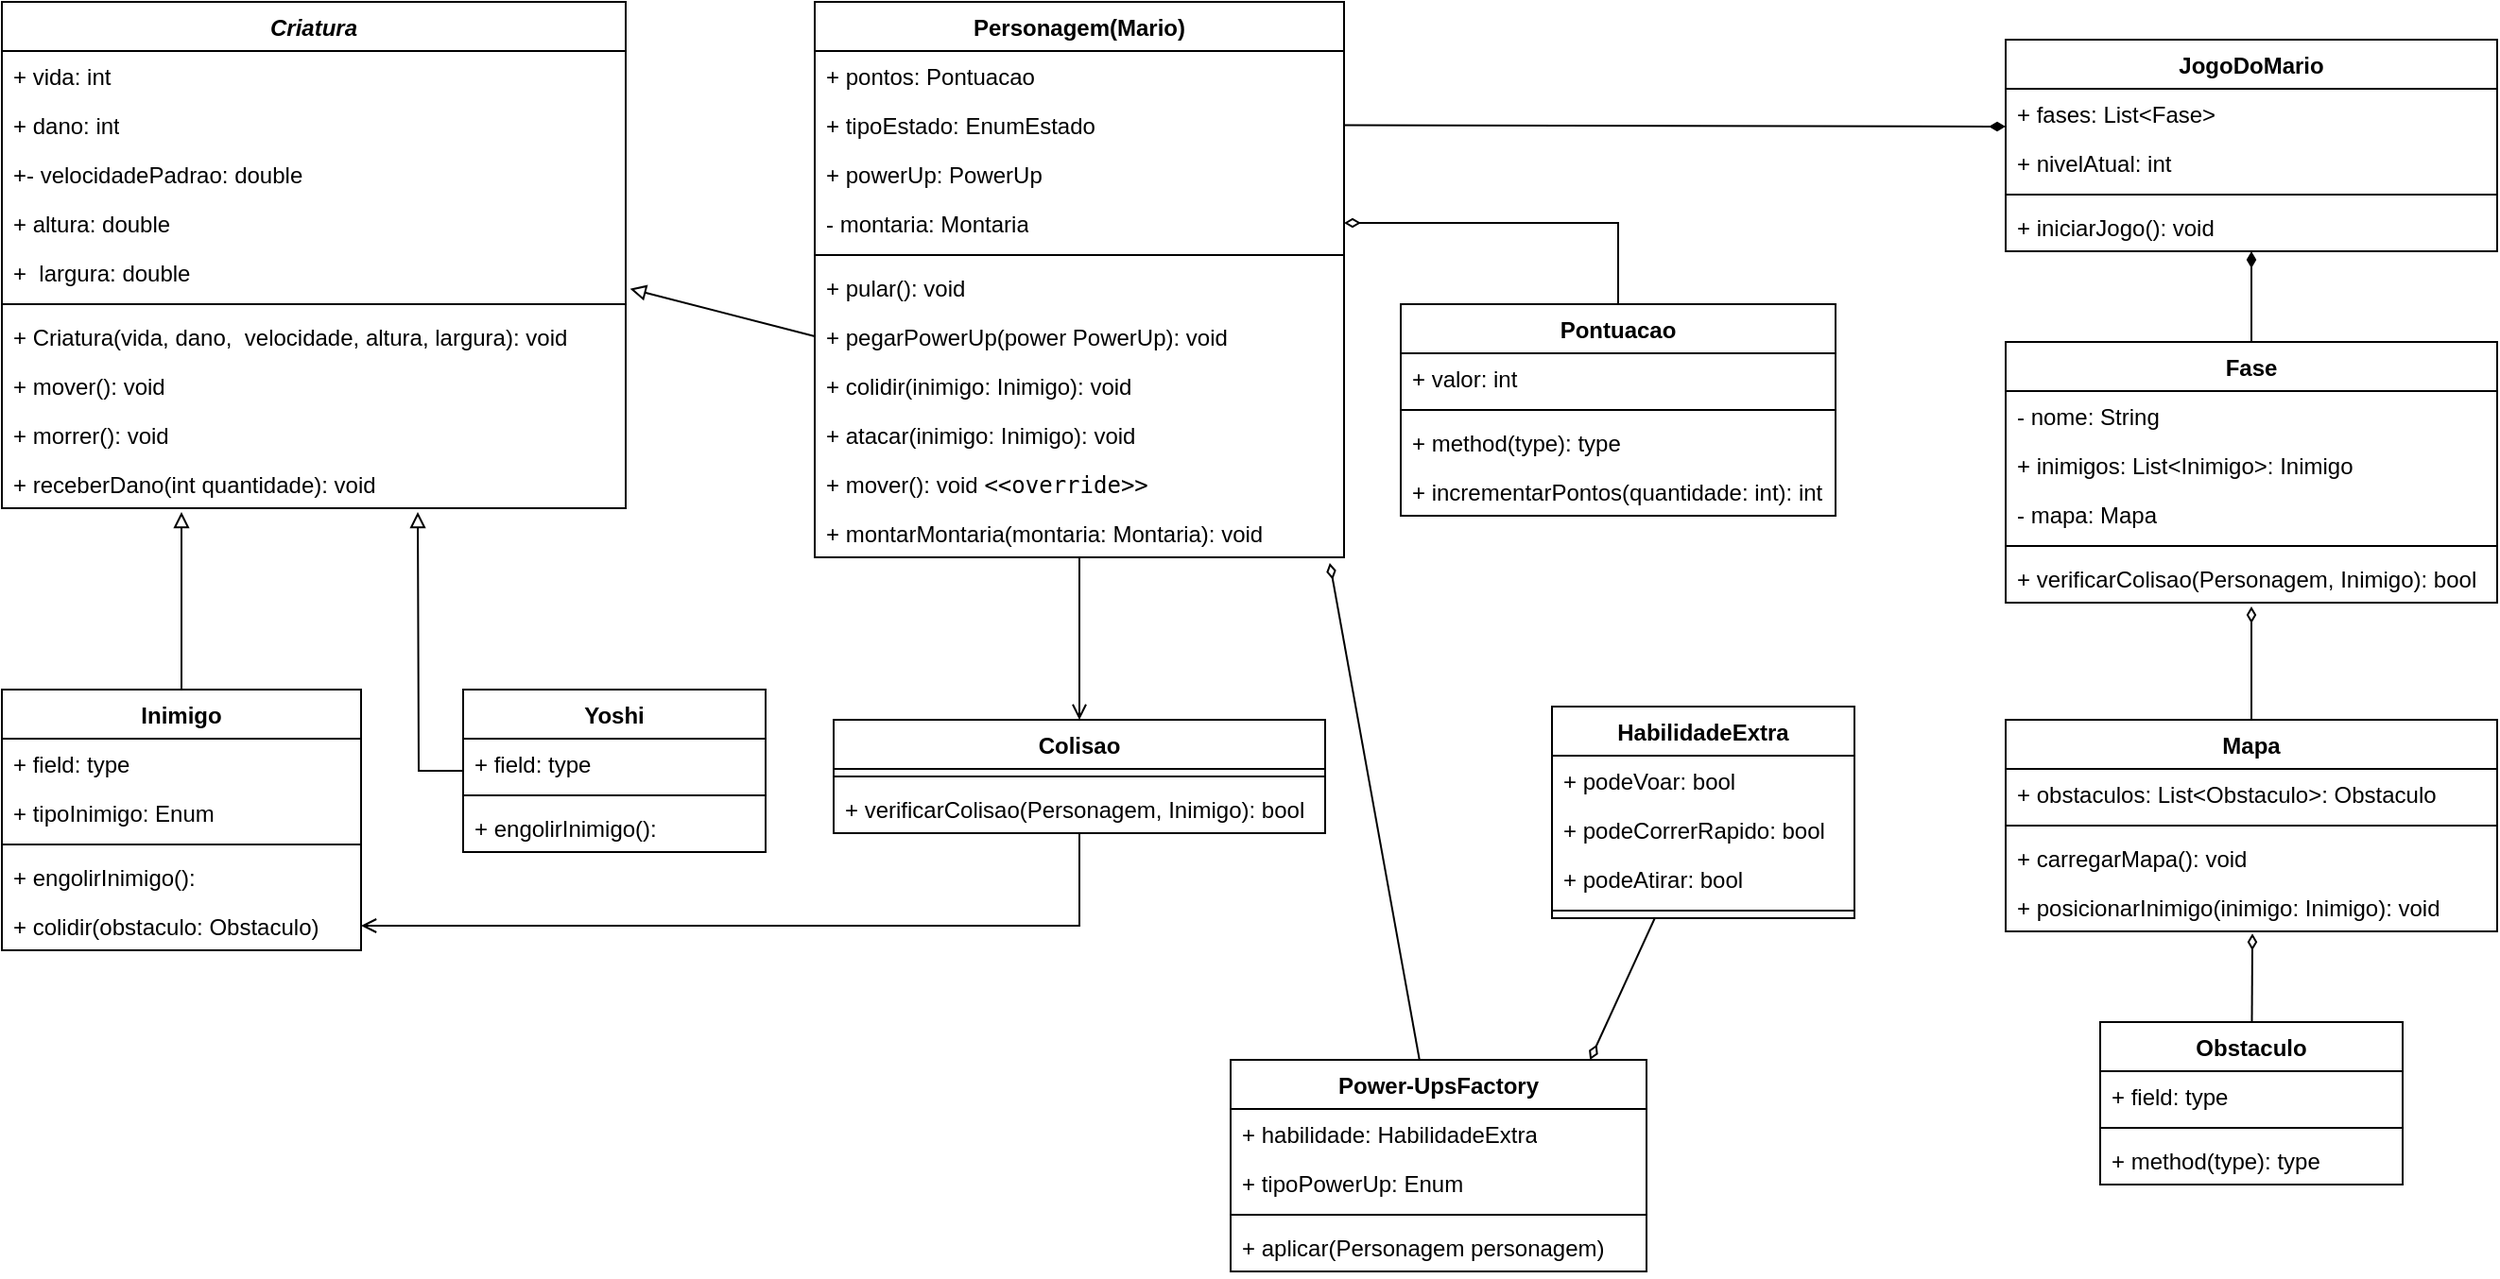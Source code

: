 <mxfile version="21.5.1" type="github">
  <diagram id="C5RBs43oDa-KdzZeNtuy" name="Page-1">
    <mxGraphModel dx="1434" dy="742" grid="1" gridSize="10" guides="1" tooltips="1" connect="1" arrows="1" fold="1" page="1" pageScale="1" pageWidth="827" pageHeight="1169" math="0" shadow="0">
      <root>
        <mxCell id="WIyWlLk6GJQsqaUBKTNV-0" />
        <mxCell id="WIyWlLk6GJQsqaUBKTNV-1" parent="WIyWlLk6GJQsqaUBKTNV-0" />
        <mxCell id="TVCndd9FmKc8JxWdQ96M-91" style="rounded=0;orthogonalLoop=1;jettySize=auto;html=1;entryX=0.5;entryY=0;entryDx=0;entryDy=0;endArrow=open;endFill=0;" parent="WIyWlLk6GJQsqaUBKTNV-1" source="6-82R94MMl7csZZjIsNw-0" target="TVCndd9FmKc8JxWdQ96M-56" edge="1">
          <mxGeometry relative="1" as="geometry">
            <mxPoint x="580" y="390" as="targetPoint" />
          </mxGeometry>
        </mxCell>
        <mxCell id="6-82R94MMl7csZZjIsNw-0" value="Personagem(Mario)" style="swimlane;fontStyle=1;align=center;verticalAlign=top;childLayout=stackLayout;horizontal=1;startSize=26;horizontalStack=0;resizeParent=1;resizeParentMax=0;resizeLast=0;collapsible=1;marginBottom=0;whiteSpace=wrap;html=1;" parent="WIyWlLk6GJQsqaUBKTNV-1" vertex="1">
          <mxGeometry x="440" y="20" width="280" height="294" as="geometry" />
        </mxCell>
        <mxCell id="lRP2fHnfDfabi3mFQirA-36" value="+ pontos: Pontuacao" style="text;strokeColor=none;fillColor=none;align=left;verticalAlign=top;spacingLeft=4;spacingRight=4;overflow=hidden;rotatable=0;points=[[0,0.5],[1,0.5]];portConstraint=eastwest;whiteSpace=wrap;html=1;" parent="6-82R94MMl7csZZjIsNw-0" vertex="1">
          <mxGeometry y="26" width="280" height="26" as="geometry" />
        </mxCell>
        <mxCell id="lRP2fHnfDfabi3mFQirA-7" value="+ tipoEstado: EnumEstado" style="text;strokeColor=none;fillColor=none;align=left;verticalAlign=top;spacingLeft=4;spacingRight=4;overflow=hidden;rotatable=0;points=[[0,0.5],[1,0.5]];portConstraint=eastwest;whiteSpace=wrap;html=1;" parent="6-82R94MMl7csZZjIsNw-0" vertex="1">
          <mxGeometry y="52" width="280" height="26" as="geometry" />
        </mxCell>
        <mxCell id="lRP2fHnfDfabi3mFQirA-69" value="+ powerUp: PowerUp" style="text;strokeColor=none;fillColor=none;align=left;verticalAlign=top;spacingLeft=4;spacingRight=4;overflow=hidden;rotatable=0;points=[[0,0.5],[1,0.5]];portConstraint=eastwest;whiteSpace=wrap;html=1;" parent="6-82R94MMl7csZZjIsNw-0" vertex="1">
          <mxGeometry y="78" width="280" height="26" as="geometry" />
        </mxCell>
        <mxCell id="TVCndd9FmKc8JxWdQ96M-82" value="- montaria: Montaria" style="text;strokeColor=none;fillColor=none;align=left;verticalAlign=top;spacingLeft=4;spacingRight=4;overflow=hidden;rotatable=0;points=[[0,0.5],[1,0.5]];portConstraint=eastwest;whiteSpace=wrap;html=1;" parent="6-82R94MMl7csZZjIsNw-0" vertex="1">
          <mxGeometry y="104" width="280" height="26" as="geometry" />
        </mxCell>
        <mxCell id="6-82R94MMl7csZZjIsNw-2" value="" style="line;strokeWidth=1;fillColor=none;align=left;verticalAlign=middle;spacingTop=-1;spacingLeft=3;spacingRight=3;rotatable=0;labelPosition=right;points=[];portConstraint=eastwest;strokeColor=inherit;" parent="6-82R94MMl7csZZjIsNw-0" vertex="1">
          <mxGeometry y="130" width="280" height="8" as="geometry" />
        </mxCell>
        <mxCell id="lRP2fHnfDfabi3mFQirA-0" value="+ pular(): void" style="text;strokeColor=none;fillColor=none;align=left;verticalAlign=top;spacingLeft=4;spacingRight=4;overflow=hidden;rotatable=0;points=[[0,0.5],[1,0.5]];portConstraint=eastwest;whiteSpace=wrap;html=1;" parent="6-82R94MMl7csZZjIsNw-0" vertex="1">
          <mxGeometry y="138" width="280" height="26" as="geometry" />
        </mxCell>
        <mxCell id="lRP2fHnfDfabi3mFQirA-2" value="+ pegarPowerUp(power PowerUp): void" style="text;strokeColor=none;fillColor=none;align=left;verticalAlign=top;spacingLeft=4;spacingRight=4;overflow=hidden;rotatable=0;points=[[0,0.5],[1,0.5]];portConstraint=eastwest;whiteSpace=wrap;html=1;" parent="6-82R94MMl7csZZjIsNw-0" vertex="1">
          <mxGeometry y="164" width="280" height="26" as="geometry" />
        </mxCell>
        <mxCell id="lRP2fHnfDfabi3mFQirA-3" value="+ colidir(inimigo: Inimigo): void" style="text;strokeColor=none;fillColor=none;align=left;verticalAlign=top;spacingLeft=4;spacingRight=4;overflow=hidden;rotatable=0;points=[[0,0.5],[1,0.5]];portConstraint=eastwest;whiteSpace=wrap;html=1;" parent="6-82R94MMl7csZZjIsNw-0" vertex="1">
          <mxGeometry y="190" width="280" height="26" as="geometry" />
        </mxCell>
        <mxCell id="lRP2fHnfDfabi3mFQirA-17" value="+ atacar(inimigo: Inimigo): void" style="text;strokeColor=none;fillColor=none;align=left;verticalAlign=top;spacingLeft=4;spacingRight=4;overflow=hidden;rotatable=0;points=[[0,0.5],[1,0.5]];portConstraint=eastwest;whiteSpace=wrap;html=1;" parent="6-82R94MMl7csZZjIsNw-0" vertex="1">
          <mxGeometry y="216" width="280" height="26" as="geometry" />
        </mxCell>
        <mxCell id="TVCndd9FmKc8JxWdQ96M-32" value="+ mover(): void &lt;code&gt;&amp;lt;&amp;lt;override&amp;gt;&amp;gt;&lt;/code&gt;" style="text;strokeColor=none;fillColor=none;align=left;verticalAlign=top;spacingLeft=4;spacingRight=4;overflow=hidden;rotatable=0;points=[[0,0.5],[1,0.5]];portConstraint=eastwest;whiteSpace=wrap;html=1;" parent="6-82R94MMl7csZZjIsNw-0" vertex="1">
          <mxGeometry y="242" width="280" height="26" as="geometry" />
        </mxCell>
        <mxCell id="TVCndd9FmKc8JxWdQ96M-81" value="+ montarMontaria(montaria: Montaria): void" style="text;strokeColor=none;fillColor=none;align=left;verticalAlign=top;spacingLeft=4;spacingRight=4;overflow=hidden;rotatable=0;points=[[0,0.5],[1,0.5]];portConstraint=eastwest;whiteSpace=wrap;html=1;" parent="6-82R94MMl7csZZjIsNw-0" vertex="1">
          <mxGeometry y="268" width="280" height="26" as="geometry" />
        </mxCell>
        <mxCell id="TVCndd9FmKc8JxWdQ96M-84" style="rounded=0;orthogonalLoop=1;jettySize=auto;html=1;entryX=0.973;entryY=1.115;entryDx=0;entryDy=0;entryPerimeter=0;endArrow=diamondThin;endFill=0;" parent="WIyWlLk6GJQsqaUBKTNV-1" source="6-82R94MMl7csZZjIsNw-4" target="TVCndd9FmKc8JxWdQ96M-81" edge="1">
          <mxGeometry relative="1" as="geometry" />
        </mxCell>
        <mxCell id="6-82R94MMl7csZZjIsNw-4" value="Power-UpsFactory" style="swimlane;fontStyle=1;align=center;verticalAlign=top;childLayout=stackLayout;horizontal=1;startSize=26;horizontalStack=0;resizeParent=1;resizeParentMax=0;resizeLast=0;collapsible=1;marginBottom=0;whiteSpace=wrap;html=1;" parent="WIyWlLk6GJQsqaUBKTNV-1" vertex="1">
          <mxGeometry x="660" y="580" width="220" height="112" as="geometry" />
        </mxCell>
        <mxCell id="lRP2fHnfDfabi3mFQirA-5" value="+ habilidade: HabilidadeExtra" style="text;strokeColor=none;fillColor=none;align=left;verticalAlign=top;spacingLeft=4;spacingRight=4;overflow=hidden;rotatable=0;points=[[0,0.5],[1,0.5]];portConstraint=eastwest;whiteSpace=wrap;html=1;" parent="6-82R94MMl7csZZjIsNw-4" vertex="1">
          <mxGeometry y="26" width="220" height="26" as="geometry" />
        </mxCell>
        <mxCell id="TVCndd9FmKc8JxWdQ96M-96" value="+ tipoPowerUp: Enum" style="text;strokeColor=none;fillColor=none;align=left;verticalAlign=top;spacingLeft=4;spacingRight=4;overflow=hidden;rotatable=0;points=[[0,0.5],[1,0.5]];portConstraint=eastwest;whiteSpace=wrap;html=1;" parent="6-82R94MMl7csZZjIsNw-4" vertex="1">
          <mxGeometry y="52" width="220" height="26" as="geometry" />
        </mxCell>
        <mxCell id="6-82R94MMl7csZZjIsNw-6" value="" style="line;strokeWidth=1;fillColor=none;align=left;verticalAlign=middle;spacingTop=-1;spacingLeft=3;spacingRight=3;rotatable=0;labelPosition=right;points=[];portConstraint=eastwest;strokeColor=inherit;" parent="6-82R94MMl7csZZjIsNw-4" vertex="1">
          <mxGeometry y="78" width="220" height="8" as="geometry" />
        </mxCell>
        <mxCell id="lRP2fHnfDfabi3mFQirA-4" value="+ aplicar(Personagem personagem)" style="text;strokeColor=none;fillColor=none;align=left;verticalAlign=top;spacingLeft=4;spacingRight=4;overflow=hidden;rotatable=0;points=[[0,0.5],[1,0.5]];portConstraint=eastwest;whiteSpace=wrap;html=1;" parent="6-82R94MMl7csZZjIsNw-4" vertex="1">
          <mxGeometry y="86" width="220" height="26" as="geometry" />
        </mxCell>
        <mxCell id="TVCndd9FmKc8JxWdQ96M-43" style="edgeStyle=orthogonalEdgeStyle;rounded=0;orthogonalLoop=1;jettySize=auto;html=1;endArrow=block;endFill=0;" parent="WIyWlLk6GJQsqaUBKTNV-1" source="6-82R94MMl7csZZjIsNw-12" edge="1">
          <mxGeometry relative="1" as="geometry">
            <mxPoint x="230" y="290" as="targetPoint" />
          </mxGeometry>
        </mxCell>
        <mxCell id="6-82R94MMl7csZZjIsNw-12" value="Yoshi" style="swimlane;fontStyle=1;align=center;verticalAlign=top;childLayout=stackLayout;horizontal=1;startSize=26;horizontalStack=0;resizeParent=1;resizeParentMax=0;resizeLast=0;collapsible=1;marginBottom=0;whiteSpace=wrap;html=1;" parent="WIyWlLk6GJQsqaUBKTNV-1" vertex="1">
          <mxGeometry x="254" y="384" width="160" height="86" as="geometry" />
        </mxCell>
        <mxCell id="6-82R94MMl7csZZjIsNw-13" value="+ field: type" style="text;strokeColor=none;fillColor=none;align=left;verticalAlign=top;spacingLeft=4;spacingRight=4;overflow=hidden;rotatable=0;points=[[0,0.5],[1,0.5]];portConstraint=eastwest;whiteSpace=wrap;html=1;" parent="6-82R94MMl7csZZjIsNw-12" vertex="1">
          <mxGeometry y="26" width="160" height="26" as="geometry" />
        </mxCell>
        <mxCell id="6-82R94MMl7csZZjIsNw-14" value="" style="line;strokeWidth=1;fillColor=none;align=left;verticalAlign=middle;spacingTop=-1;spacingLeft=3;spacingRight=3;rotatable=0;labelPosition=right;points=[];portConstraint=eastwest;strokeColor=inherit;" parent="6-82R94MMl7csZZjIsNw-12" vertex="1">
          <mxGeometry y="52" width="160" height="8" as="geometry" />
        </mxCell>
        <mxCell id="6-82R94MMl7csZZjIsNw-15" value="+ engolirInimigo():" style="text;strokeColor=none;fillColor=none;align=left;verticalAlign=top;spacingLeft=4;spacingRight=4;overflow=hidden;rotatable=0;points=[[0,0.5],[1,0.5]];portConstraint=eastwest;whiteSpace=wrap;html=1;" parent="6-82R94MMl7csZZjIsNw-12" vertex="1">
          <mxGeometry y="60" width="160" height="26" as="geometry" />
        </mxCell>
        <mxCell id="lRP2fHnfDfabi3mFQirA-8" value="&lt;i&gt;Criatura&lt;/i&gt;" style="swimlane;fontStyle=1;align=center;verticalAlign=top;childLayout=stackLayout;horizontal=1;startSize=26;horizontalStack=0;resizeParent=1;resizeParentMax=0;resizeLast=0;collapsible=1;marginBottom=0;whiteSpace=wrap;html=1;" parent="WIyWlLk6GJQsqaUBKTNV-1" vertex="1">
          <mxGeometry x="10" y="20" width="330" height="268" as="geometry">
            <mxRectangle y="19" width="90" height="30" as="alternateBounds" />
          </mxGeometry>
        </mxCell>
        <mxCell id="lRP2fHnfDfabi3mFQirA-9" value="+ vida: int" style="text;strokeColor=none;fillColor=none;align=left;verticalAlign=top;spacingLeft=4;spacingRight=4;overflow=hidden;rotatable=0;points=[[0,0.5],[1,0.5]];portConstraint=eastwest;whiteSpace=wrap;html=1;" parent="lRP2fHnfDfabi3mFQirA-8" vertex="1">
          <mxGeometry y="26" width="330" height="26" as="geometry" />
        </mxCell>
        <mxCell id="TVCndd9FmKc8JxWdQ96M-30" value="+ dano: int" style="text;strokeColor=none;fillColor=none;align=left;verticalAlign=top;spacingLeft=4;spacingRight=4;overflow=hidden;rotatable=0;points=[[0,0.5],[1,0.5]];portConstraint=eastwest;whiteSpace=wrap;html=1;" parent="lRP2fHnfDfabi3mFQirA-8" vertex="1">
          <mxGeometry y="52" width="330" height="26" as="geometry" />
        </mxCell>
        <mxCell id="lRP2fHnfDfabi3mFQirA-13" value="+- velocidadePadrao: double" style="text;strokeColor=none;fillColor=none;align=left;verticalAlign=top;spacingLeft=4;spacingRight=4;overflow=hidden;rotatable=0;points=[[0,0.5],[1,0.5]];portConstraint=eastwest;whiteSpace=wrap;html=1;" parent="lRP2fHnfDfabi3mFQirA-8" vertex="1">
          <mxGeometry y="78" width="330" height="26" as="geometry" />
        </mxCell>
        <mxCell id="lRP2fHnfDfabi3mFQirA-12" value="+ altura: double" style="text;strokeColor=none;fillColor=none;align=left;verticalAlign=top;spacingLeft=4;spacingRight=4;overflow=hidden;rotatable=0;points=[[0,0.5],[1,0.5]];portConstraint=eastwest;whiteSpace=wrap;html=1;" parent="lRP2fHnfDfabi3mFQirA-8" vertex="1">
          <mxGeometry y="104" width="330" height="26" as="geometry" />
        </mxCell>
        <mxCell id="lRP2fHnfDfabi3mFQirA-14" value="+&amp;nbsp; largura: double" style="text;strokeColor=none;fillColor=none;align=left;verticalAlign=top;spacingLeft=4;spacingRight=4;overflow=hidden;rotatable=0;points=[[0,0.5],[1,0.5]];portConstraint=eastwest;whiteSpace=wrap;html=1;" parent="lRP2fHnfDfabi3mFQirA-8" vertex="1">
          <mxGeometry y="130" width="330" height="26" as="geometry" />
        </mxCell>
        <mxCell id="lRP2fHnfDfabi3mFQirA-10" value="" style="line;strokeWidth=1;fillColor=none;align=left;verticalAlign=middle;spacingTop=-1;spacingLeft=3;spacingRight=3;rotatable=0;labelPosition=right;points=[];portConstraint=eastwest;strokeColor=inherit;" parent="lRP2fHnfDfabi3mFQirA-8" vertex="1">
          <mxGeometry y="156" width="330" height="8" as="geometry" />
        </mxCell>
        <mxCell id="lRP2fHnfDfabi3mFQirA-68" value="+ Criatura(vida, dano,&amp;nbsp; velocidade, altura, largura): void" style="text;strokeColor=none;fillColor=none;align=left;verticalAlign=top;spacingLeft=4;spacingRight=4;overflow=hidden;rotatable=0;points=[[0,0.5],[1,0.5]];portConstraint=eastwest;whiteSpace=wrap;html=1;" parent="lRP2fHnfDfabi3mFQirA-8" vertex="1">
          <mxGeometry y="164" width="330" height="26" as="geometry" />
        </mxCell>
        <mxCell id="lRP2fHnfDfabi3mFQirA-11" value="+ mover(): void" style="text;strokeColor=none;fillColor=none;align=left;verticalAlign=top;spacingLeft=4;spacingRight=4;overflow=hidden;rotatable=0;points=[[0,0.5],[1,0.5]];portConstraint=eastwest;whiteSpace=wrap;html=1;" parent="lRP2fHnfDfabi3mFQirA-8" vertex="1">
          <mxGeometry y="190" width="330" height="26" as="geometry" />
        </mxCell>
        <mxCell id="lRP2fHnfDfabi3mFQirA-16" value="+ morrer(): void" style="text;strokeColor=none;fillColor=none;align=left;verticalAlign=top;spacingLeft=4;spacingRight=4;overflow=hidden;rotatable=0;points=[[0,0.5],[1,0.5]];portConstraint=eastwest;whiteSpace=wrap;html=1;" parent="lRP2fHnfDfabi3mFQirA-8" vertex="1">
          <mxGeometry y="216" width="330" height="26" as="geometry" />
        </mxCell>
        <mxCell id="lRP2fHnfDfabi3mFQirA-67" value="+ receberDano(int quantidade): void" style="text;strokeColor=none;fillColor=none;align=left;verticalAlign=top;spacingLeft=4;spacingRight=4;overflow=hidden;rotatable=0;points=[[0,0.5],[1,0.5]];portConstraint=eastwest;whiteSpace=wrap;html=1;" parent="lRP2fHnfDfabi3mFQirA-8" vertex="1">
          <mxGeometry y="242" width="330" height="26" as="geometry" />
        </mxCell>
        <mxCell id="TVCndd9FmKc8JxWdQ96M-33" style="rounded=0;orthogonalLoop=1;jettySize=auto;html=1;endArrow=block;endFill=0;" parent="WIyWlLk6GJQsqaUBKTNV-1" source="lRP2fHnfDfabi3mFQirA-70" edge="1">
          <mxGeometry relative="1" as="geometry">
            <mxPoint x="105" y="290" as="targetPoint" />
          </mxGeometry>
        </mxCell>
        <mxCell id="lRP2fHnfDfabi3mFQirA-70" value="Inimigo" style="swimlane;fontStyle=1;align=center;verticalAlign=top;childLayout=stackLayout;horizontal=1;startSize=26;horizontalStack=0;resizeParent=1;resizeParentMax=0;resizeLast=0;collapsible=1;marginBottom=0;whiteSpace=wrap;html=1;" parent="WIyWlLk6GJQsqaUBKTNV-1" vertex="1">
          <mxGeometry x="10" y="384" width="190" height="138" as="geometry" />
        </mxCell>
        <mxCell id="lRP2fHnfDfabi3mFQirA-71" value="+ field: type" style="text;strokeColor=none;fillColor=none;align=left;verticalAlign=top;spacingLeft=4;spacingRight=4;overflow=hidden;rotatable=0;points=[[0,0.5],[1,0.5]];portConstraint=eastwest;whiteSpace=wrap;html=1;" parent="lRP2fHnfDfabi3mFQirA-70" vertex="1">
          <mxGeometry y="26" width="190" height="26" as="geometry" />
        </mxCell>
        <mxCell id="TVCndd9FmKc8JxWdQ96M-95" value="+ tipoInimigo: Enum" style="text;strokeColor=none;fillColor=none;align=left;verticalAlign=top;spacingLeft=4;spacingRight=4;overflow=hidden;rotatable=0;points=[[0,0.5],[1,0.5]];portConstraint=eastwest;whiteSpace=wrap;html=1;" parent="lRP2fHnfDfabi3mFQirA-70" vertex="1">
          <mxGeometry y="52" width="190" height="26" as="geometry" />
        </mxCell>
        <mxCell id="lRP2fHnfDfabi3mFQirA-72" value="" style="line;strokeWidth=1;fillColor=none;align=left;verticalAlign=middle;spacingTop=-1;spacingLeft=3;spacingRight=3;rotatable=0;labelPosition=right;points=[];portConstraint=eastwest;strokeColor=inherit;" parent="lRP2fHnfDfabi3mFQirA-70" vertex="1">
          <mxGeometry y="78" width="190" height="8" as="geometry" />
        </mxCell>
        <mxCell id="lRP2fHnfDfabi3mFQirA-73" value="+ engolirInimigo():" style="text;strokeColor=none;fillColor=none;align=left;verticalAlign=top;spacingLeft=4;spacingRight=4;overflow=hidden;rotatable=0;points=[[0,0.5],[1,0.5]];portConstraint=eastwest;whiteSpace=wrap;html=1;" parent="lRP2fHnfDfabi3mFQirA-70" vertex="1">
          <mxGeometry y="86" width="190" height="26" as="geometry" />
        </mxCell>
        <mxCell id="TVCndd9FmKc8JxWdQ96M-26" value="+ colidir(obstaculo: Obstaculo)" style="text;strokeColor=none;fillColor=none;align=left;verticalAlign=top;spacingLeft=4;spacingRight=4;overflow=hidden;rotatable=0;points=[[0,0.5],[1,0.5]];portConstraint=eastwest;whiteSpace=wrap;html=1;" parent="lRP2fHnfDfabi3mFQirA-70" vertex="1">
          <mxGeometry y="112" width="190" height="26" as="geometry" />
        </mxCell>
        <mxCell id="TVCndd9FmKc8JxWdQ96M-88" style="rounded=0;orthogonalLoop=1;jettySize=auto;html=1;endArrow=diamondThin;endFill=0;entryX=0.502;entryY=1.044;entryDx=0;entryDy=0;entryPerimeter=0;" parent="WIyWlLk6GJQsqaUBKTNV-1" source="TVCndd9FmKc8JxWdQ96M-12" target="TVCndd9FmKc8JxWdQ96M-71" edge="1">
          <mxGeometry relative="1" as="geometry">
            <mxPoint x="1200" y="520" as="targetPoint" />
          </mxGeometry>
        </mxCell>
        <mxCell id="TVCndd9FmKc8JxWdQ96M-12" value="Obstaculo" style="swimlane;fontStyle=1;align=center;verticalAlign=top;childLayout=stackLayout;horizontal=1;startSize=26;horizontalStack=0;resizeParent=1;resizeParentMax=0;resizeLast=0;collapsible=1;marginBottom=0;whiteSpace=wrap;html=1;" parent="WIyWlLk6GJQsqaUBKTNV-1" vertex="1">
          <mxGeometry x="1120" y="560" width="160" height="86" as="geometry" />
        </mxCell>
        <mxCell id="TVCndd9FmKc8JxWdQ96M-13" value="+ field: type" style="text;strokeColor=none;fillColor=none;align=left;verticalAlign=top;spacingLeft=4;spacingRight=4;overflow=hidden;rotatable=0;points=[[0,0.5],[1,0.5]];portConstraint=eastwest;whiteSpace=wrap;html=1;" parent="TVCndd9FmKc8JxWdQ96M-12" vertex="1">
          <mxGeometry y="26" width="160" height="26" as="geometry" />
        </mxCell>
        <mxCell id="TVCndd9FmKc8JxWdQ96M-14" value="" style="line;strokeWidth=1;fillColor=none;align=left;verticalAlign=middle;spacingTop=-1;spacingLeft=3;spacingRight=3;rotatable=0;labelPosition=right;points=[];portConstraint=eastwest;strokeColor=inherit;" parent="TVCndd9FmKc8JxWdQ96M-12" vertex="1">
          <mxGeometry y="52" width="160" height="8" as="geometry" />
        </mxCell>
        <mxCell id="TVCndd9FmKc8JxWdQ96M-15" value="+ method(type): type" style="text;strokeColor=none;fillColor=none;align=left;verticalAlign=top;spacingLeft=4;spacingRight=4;overflow=hidden;rotatable=0;points=[[0,0.5],[1,0.5]];portConstraint=eastwest;whiteSpace=wrap;html=1;" parent="TVCndd9FmKc8JxWdQ96M-12" vertex="1">
          <mxGeometry y="60" width="160" height="26" as="geometry" />
        </mxCell>
        <mxCell id="TVCndd9FmKc8JxWdQ96M-27" style="rounded=0;orthogonalLoop=1;jettySize=auto;html=1;endArrow=block;endFill=0;entryX=1.007;entryY=0.839;entryDx=0;entryDy=0;entryPerimeter=0;exitX=0;exitY=0.5;exitDx=0;exitDy=0;" parent="WIyWlLk6GJQsqaUBKTNV-1" source="lRP2fHnfDfabi3mFQirA-2" target="lRP2fHnfDfabi3mFQirA-14" edge="1">
          <mxGeometry relative="1" as="geometry">
            <mxPoint x="370" y="145" as="targetPoint" />
          </mxGeometry>
        </mxCell>
        <mxCell id="TVCndd9FmKc8JxWdQ96M-85" style="rounded=0;orthogonalLoop=1;jettySize=auto;html=1;entryX=0.864;entryY=0;entryDx=0;entryDy=0;entryPerimeter=0;endArrow=diamondThin;endFill=0;" parent="WIyWlLk6GJQsqaUBKTNV-1" source="TVCndd9FmKc8JxWdQ96M-45" target="6-82R94MMl7csZZjIsNw-4" edge="1">
          <mxGeometry relative="1" as="geometry">
            <mxPoint x="770" y="449" as="targetPoint" />
          </mxGeometry>
        </mxCell>
        <mxCell id="TVCndd9FmKc8JxWdQ96M-45" value="HabilidadeExtra" style="swimlane;fontStyle=1;align=center;verticalAlign=top;childLayout=stackLayout;horizontal=1;startSize=26;horizontalStack=0;resizeParent=1;resizeParentMax=0;resizeLast=0;collapsible=1;marginBottom=0;whiteSpace=wrap;html=1;" parent="WIyWlLk6GJQsqaUBKTNV-1" vertex="1">
          <mxGeometry x="830" y="393" width="160" height="112" as="geometry" />
        </mxCell>
        <mxCell id="TVCndd9FmKc8JxWdQ96M-49" value="+ podeVoar: bool" style="text;strokeColor=none;fillColor=none;align=left;verticalAlign=top;spacingLeft=4;spacingRight=4;overflow=hidden;rotatable=0;points=[[0,0.5],[1,0.5]];portConstraint=eastwest;whiteSpace=wrap;html=1;" parent="TVCndd9FmKc8JxWdQ96M-45" vertex="1">
          <mxGeometry y="26" width="160" height="26" as="geometry" />
        </mxCell>
        <mxCell id="TVCndd9FmKc8JxWdQ96M-46" value="+ podeCorrerRapido: bool" style="text;strokeColor=none;fillColor=none;align=left;verticalAlign=top;spacingLeft=4;spacingRight=4;overflow=hidden;rotatable=0;points=[[0,0.5],[1,0.5]];portConstraint=eastwest;whiteSpace=wrap;html=1;" parent="TVCndd9FmKc8JxWdQ96M-45" vertex="1">
          <mxGeometry y="52" width="160" height="26" as="geometry" />
        </mxCell>
        <mxCell id="TVCndd9FmKc8JxWdQ96M-50" value="+ podeAtirar: bool" style="text;strokeColor=none;fillColor=none;align=left;verticalAlign=top;spacingLeft=4;spacingRight=4;overflow=hidden;rotatable=0;points=[[0,0.5],[1,0.5]];portConstraint=eastwest;whiteSpace=wrap;html=1;" parent="TVCndd9FmKc8JxWdQ96M-45" vertex="1">
          <mxGeometry y="78" width="160" height="26" as="geometry" />
        </mxCell>
        <mxCell id="TVCndd9FmKc8JxWdQ96M-47" value="" style="line;strokeWidth=1;fillColor=none;align=left;verticalAlign=middle;spacingTop=-1;spacingLeft=3;spacingRight=3;rotatable=0;labelPosition=right;points=[];portConstraint=eastwest;strokeColor=inherit;" parent="TVCndd9FmKc8JxWdQ96M-45" vertex="1">
          <mxGeometry y="104" width="160" height="8" as="geometry" />
        </mxCell>
        <mxCell id="TVCndd9FmKc8JxWdQ96M-86" style="edgeStyle=orthogonalEdgeStyle;rounded=0;orthogonalLoop=1;jettySize=auto;html=1;entryX=1;entryY=0.5;entryDx=0;entryDy=0;endArrow=diamondThin;endFill=0;" parent="WIyWlLk6GJQsqaUBKTNV-1" source="TVCndd9FmKc8JxWdQ96M-51" target="TVCndd9FmKc8JxWdQ96M-82" edge="1">
          <mxGeometry relative="1" as="geometry" />
        </mxCell>
        <mxCell id="TVCndd9FmKc8JxWdQ96M-51" value="Pontuacao" style="swimlane;fontStyle=1;align=center;verticalAlign=top;childLayout=stackLayout;horizontal=1;startSize=26;horizontalStack=0;resizeParent=1;resizeParentMax=0;resizeLast=0;collapsible=1;marginBottom=0;whiteSpace=wrap;html=1;" parent="WIyWlLk6GJQsqaUBKTNV-1" vertex="1">
          <mxGeometry x="750" y="180" width="230" height="112" as="geometry" />
        </mxCell>
        <mxCell id="TVCndd9FmKc8JxWdQ96M-52" value="+ valor: int" style="text;strokeColor=none;fillColor=none;align=left;verticalAlign=top;spacingLeft=4;spacingRight=4;overflow=hidden;rotatable=0;points=[[0,0.5],[1,0.5]];portConstraint=eastwest;whiteSpace=wrap;html=1;" parent="TVCndd9FmKc8JxWdQ96M-51" vertex="1">
          <mxGeometry y="26" width="230" height="26" as="geometry" />
        </mxCell>
        <mxCell id="TVCndd9FmKc8JxWdQ96M-53" value="" style="line;strokeWidth=1;fillColor=none;align=left;verticalAlign=middle;spacingTop=-1;spacingLeft=3;spacingRight=3;rotatable=0;labelPosition=right;points=[];portConstraint=eastwest;strokeColor=inherit;" parent="TVCndd9FmKc8JxWdQ96M-51" vertex="1">
          <mxGeometry y="52" width="230" height="8" as="geometry" />
        </mxCell>
        <mxCell id="TVCndd9FmKc8JxWdQ96M-54" value="+ method(type): type" style="text;strokeColor=none;fillColor=none;align=left;verticalAlign=top;spacingLeft=4;spacingRight=4;overflow=hidden;rotatable=0;points=[[0,0.5],[1,0.5]];portConstraint=eastwest;whiteSpace=wrap;html=1;" parent="TVCndd9FmKc8JxWdQ96M-51" vertex="1">
          <mxGeometry y="60" width="230" height="26" as="geometry" />
        </mxCell>
        <mxCell id="TVCndd9FmKc8JxWdQ96M-55" value="+ incrementarPontos(quantidade: int): int" style="text;strokeColor=none;fillColor=none;align=left;verticalAlign=top;spacingLeft=4;spacingRight=4;overflow=hidden;rotatable=0;points=[[0,0.5],[1,0.5]];portConstraint=eastwest;whiteSpace=wrap;html=1;" parent="TVCndd9FmKc8JxWdQ96M-51" vertex="1">
          <mxGeometry y="86" width="230" height="26" as="geometry" />
        </mxCell>
        <mxCell id="TVCndd9FmKc8JxWdQ96M-94" style="edgeStyle=orthogonalEdgeStyle;rounded=0;orthogonalLoop=1;jettySize=auto;html=1;endArrow=open;endFill=0;" parent="WIyWlLk6GJQsqaUBKTNV-1" source="TVCndd9FmKc8JxWdQ96M-56" target="TVCndd9FmKc8JxWdQ96M-26" edge="1">
          <mxGeometry relative="1" as="geometry" />
        </mxCell>
        <mxCell id="TVCndd9FmKc8JxWdQ96M-56" value="Colisao" style="swimlane;fontStyle=1;align=center;verticalAlign=top;childLayout=stackLayout;horizontal=1;startSize=26;horizontalStack=0;resizeParent=1;resizeParentMax=0;resizeLast=0;collapsible=1;marginBottom=0;whiteSpace=wrap;html=1;" parent="WIyWlLk6GJQsqaUBKTNV-1" vertex="1">
          <mxGeometry x="450" y="400" width="260" height="60" as="geometry" />
        </mxCell>
        <mxCell id="TVCndd9FmKc8JxWdQ96M-58" value="" style="line;strokeWidth=1;fillColor=none;align=left;verticalAlign=middle;spacingTop=-1;spacingLeft=3;spacingRight=3;rotatable=0;labelPosition=right;points=[];portConstraint=eastwest;strokeColor=inherit;" parent="TVCndd9FmKc8JxWdQ96M-56" vertex="1">
          <mxGeometry y="26" width="260" height="8" as="geometry" />
        </mxCell>
        <mxCell id="TVCndd9FmKc8JxWdQ96M-59" value="+ verificarColisao(Personagem, Inimigo): bool" style="text;strokeColor=none;fillColor=none;align=left;verticalAlign=top;spacingLeft=4;spacingRight=4;overflow=hidden;rotatable=0;points=[[0,0.5],[1,0.5]];portConstraint=eastwest;whiteSpace=wrap;html=1;" parent="TVCndd9FmKc8JxWdQ96M-56" vertex="1">
          <mxGeometry y="34" width="260" height="26" as="geometry" />
        </mxCell>
        <mxCell id="TVCndd9FmKc8JxWdQ96M-90" style="edgeStyle=orthogonalEdgeStyle;rounded=0;orthogonalLoop=1;jettySize=auto;html=1;entryX=0.5;entryY=1;entryDx=0;entryDy=0;endArrow=diamondThin;endFill=1;" parent="WIyWlLk6GJQsqaUBKTNV-1" source="TVCndd9FmKc8JxWdQ96M-60" target="TVCndd9FmKc8JxWdQ96M-73" edge="1">
          <mxGeometry relative="1" as="geometry">
            <mxPoint x="1200" y="160" as="targetPoint" />
          </mxGeometry>
        </mxCell>
        <mxCell id="TVCndd9FmKc8JxWdQ96M-60" value="Fase" style="swimlane;fontStyle=1;align=center;verticalAlign=top;childLayout=stackLayout;horizontal=1;startSize=26;horizontalStack=0;resizeParent=1;resizeParentMax=0;resizeLast=0;collapsible=1;marginBottom=0;whiteSpace=wrap;html=1;" parent="WIyWlLk6GJQsqaUBKTNV-1" vertex="1">
          <mxGeometry x="1070" y="200" width="260" height="138" as="geometry" />
        </mxCell>
        <mxCell id="TVCndd9FmKc8JxWdQ96M-63" value="- nome: String" style="text;strokeColor=none;fillColor=none;align=left;verticalAlign=top;spacingLeft=4;spacingRight=4;overflow=hidden;rotatable=0;points=[[0,0.5],[1,0.5]];portConstraint=eastwest;whiteSpace=wrap;html=1;" parent="TVCndd9FmKc8JxWdQ96M-60" vertex="1">
          <mxGeometry y="26" width="260" height="26" as="geometry" />
        </mxCell>
        <mxCell id="TVCndd9FmKc8JxWdQ96M-70" value="+ inimigos: List&amp;lt;Inimigo&amp;gt;: Inimigo" style="text;strokeColor=none;fillColor=none;align=left;verticalAlign=top;spacingLeft=4;spacingRight=4;overflow=hidden;rotatable=0;points=[[0,0.5],[1,0.5]];portConstraint=eastwest;whiteSpace=wrap;html=1;" parent="TVCndd9FmKc8JxWdQ96M-60" vertex="1">
          <mxGeometry y="52" width="260" height="26" as="geometry" />
        </mxCell>
        <mxCell id="TVCndd9FmKc8JxWdQ96M-64" value="- mapa: Mapa" style="text;strokeColor=none;fillColor=none;align=left;verticalAlign=top;spacingLeft=4;spacingRight=4;overflow=hidden;rotatable=0;points=[[0,0.5],[1,0.5]];portConstraint=eastwest;whiteSpace=wrap;html=1;" parent="TVCndd9FmKc8JxWdQ96M-60" vertex="1">
          <mxGeometry y="78" width="260" height="26" as="geometry" />
        </mxCell>
        <mxCell id="TVCndd9FmKc8JxWdQ96M-61" value="" style="line;strokeWidth=1;fillColor=none;align=left;verticalAlign=middle;spacingTop=-1;spacingLeft=3;spacingRight=3;rotatable=0;labelPosition=right;points=[];portConstraint=eastwest;strokeColor=inherit;" parent="TVCndd9FmKc8JxWdQ96M-60" vertex="1">
          <mxGeometry y="104" width="260" height="8" as="geometry" />
        </mxCell>
        <mxCell id="TVCndd9FmKc8JxWdQ96M-62" value="+ verificarColisao(Personagem, Inimigo): bool" style="text;strokeColor=none;fillColor=none;align=left;verticalAlign=top;spacingLeft=4;spacingRight=4;overflow=hidden;rotatable=0;points=[[0,0.5],[1,0.5]];portConstraint=eastwest;whiteSpace=wrap;html=1;" parent="TVCndd9FmKc8JxWdQ96M-60" vertex="1">
          <mxGeometry y="112" width="260" height="26" as="geometry" />
        </mxCell>
        <mxCell id="TVCndd9FmKc8JxWdQ96M-89" style="rounded=0;orthogonalLoop=1;jettySize=auto;html=1;endArrow=diamondThin;endFill=0;" parent="WIyWlLk6GJQsqaUBKTNV-1" source="TVCndd9FmKc8JxWdQ96M-65" edge="1">
          <mxGeometry relative="1" as="geometry">
            <mxPoint x="1200" y="340" as="targetPoint" />
          </mxGeometry>
        </mxCell>
        <mxCell id="TVCndd9FmKc8JxWdQ96M-65" value="Mapa" style="swimlane;fontStyle=1;align=center;verticalAlign=top;childLayout=stackLayout;horizontal=1;startSize=26;horizontalStack=0;resizeParent=1;resizeParentMax=0;resizeLast=0;collapsible=1;marginBottom=0;whiteSpace=wrap;html=1;" parent="WIyWlLk6GJQsqaUBKTNV-1" vertex="1">
          <mxGeometry x="1070" y="400" width="260" height="112" as="geometry" />
        </mxCell>
        <mxCell id="TVCndd9FmKc8JxWdQ96M-80" value="+ obstaculos: List&amp;lt;Obstaculo&amp;gt;: Obstaculo" style="text;strokeColor=none;fillColor=none;align=left;verticalAlign=top;spacingLeft=4;spacingRight=4;overflow=hidden;rotatable=0;points=[[0,0.5],[1,0.5]];portConstraint=eastwest;whiteSpace=wrap;html=1;" parent="TVCndd9FmKc8JxWdQ96M-65" vertex="1">
          <mxGeometry y="26" width="260" height="26" as="geometry" />
        </mxCell>
        <mxCell id="TVCndd9FmKc8JxWdQ96M-68" value="" style="line;strokeWidth=1;fillColor=none;align=left;verticalAlign=middle;spacingTop=-1;spacingLeft=3;spacingRight=3;rotatable=0;labelPosition=right;points=[];portConstraint=eastwest;strokeColor=inherit;" parent="TVCndd9FmKc8JxWdQ96M-65" vertex="1">
          <mxGeometry y="52" width="260" height="8" as="geometry" />
        </mxCell>
        <mxCell id="TVCndd9FmKc8JxWdQ96M-69" value="+ carregarMapa(): void" style="text;strokeColor=none;fillColor=none;align=left;verticalAlign=top;spacingLeft=4;spacingRight=4;overflow=hidden;rotatable=0;points=[[0,0.5],[1,0.5]];portConstraint=eastwest;whiteSpace=wrap;html=1;" parent="TVCndd9FmKc8JxWdQ96M-65" vertex="1">
          <mxGeometry y="60" width="260" height="26" as="geometry" />
        </mxCell>
        <mxCell id="TVCndd9FmKc8JxWdQ96M-71" value="+ posicionarInimigo(inimigo: Inimigo): void" style="text;strokeColor=none;fillColor=none;align=left;verticalAlign=top;spacingLeft=4;spacingRight=4;overflow=hidden;rotatable=0;points=[[0,0.5],[1,0.5]];portConstraint=eastwest;whiteSpace=wrap;html=1;" parent="TVCndd9FmKc8JxWdQ96M-65" vertex="1">
          <mxGeometry y="86" width="260" height="26" as="geometry" />
        </mxCell>
        <mxCell id="TVCndd9FmKc8JxWdQ96M-73" value="JogoDoMario" style="swimlane;fontStyle=1;align=center;verticalAlign=top;childLayout=stackLayout;horizontal=1;startSize=26;horizontalStack=0;resizeParent=1;resizeParentMax=0;resizeLast=0;collapsible=1;marginBottom=0;whiteSpace=wrap;html=1;" parent="WIyWlLk6GJQsqaUBKTNV-1" vertex="1">
          <mxGeometry x="1070" y="40" width="260" height="112" as="geometry" />
        </mxCell>
        <mxCell id="TVCndd9FmKc8JxWdQ96M-74" value="+ fases: List&amp;lt;Fase&amp;gt;" style="text;strokeColor=none;fillColor=none;align=left;verticalAlign=top;spacingLeft=4;spacingRight=4;overflow=hidden;rotatable=0;points=[[0,0.5],[1,0.5]];portConstraint=eastwest;whiteSpace=wrap;html=1;" parent="TVCndd9FmKc8JxWdQ96M-73" vertex="1">
          <mxGeometry y="26" width="260" height="26" as="geometry" />
        </mxCell>
        <mxCell id="TVCndd9FmKc8JxWdQ96M-76" value="+ nivelAtual: int" style="text;strokeColor=none;fillColor=none;align=left;verticalAlign=top;spacingLeft=4;spacingRight=4;overflow=hidden;rotatable=0;points=[[0,0.5],[1,0.5]];portConstraint=eastwest;whiteSpace=wrap;html=1;" parent="TVCndd9FmKc8JxWdQ96M-73" vertex="1">
          <mxGeometry y="52" width="260" height="26" as="geometry" />
        </mxCell>
        <mxCell id="TVCndd9FmKc8JxWdQ96M-77" value="" style="line;strokeWidth=1;fillColor=none;align=left;verticalAlign=middle;spacingTop=-1;spacingLeft=3;spacingRight=3;rotatable=0;labelPosition=right;points=[];portConstraint=eastwest;strokeColor=inherit;" parent="TVCndd9FmKc8JxWdQ96M-73" vertex="1">
          <mxGeometry y="78" width="260" height="8" as="geometry" />
        </mxCell>
        <mxCell id="TVCndd9FmKc8JxWdQ96M-78" value="+ iniciarJogo(): void" style="text;strokeColor=none;fillColor=none;align=left;verticalAlign=top;spacingLeft=4;spacingRight=4;overflow=hidden;rotatable=0;points=[[0,0.5],[1,0.5]];portConstraint=eastwest;whiteSpace=wrap;html=1;" parent="TVCndd9FmKc8JxWdQ96M-73" vertex="1">
          <mxGeometry y="86" width="260" height="26" as="geometry" />
        </mxCell>
        <mxCell id="TVCndd9FmKc8JxWdQ96M-87" style="rounded=0;orthogonalLoop=1;jettySize=auto;html=1;endArrow=diamondThin;endFill=1;" parent="WIyWlLk6GJQsqaUBKTNV-1" source="lRP2fHnfDfabi3mFQirA-7" edge="1">
          <mxGeometry relative="1" as="geometry">
            <mxPoint x="1070" y="86" as="targetPoint" />
          </mxGeometry>
        </mxCell>
      </root>
    </mxGraphModel>
  </diagram>
</mxfile>
